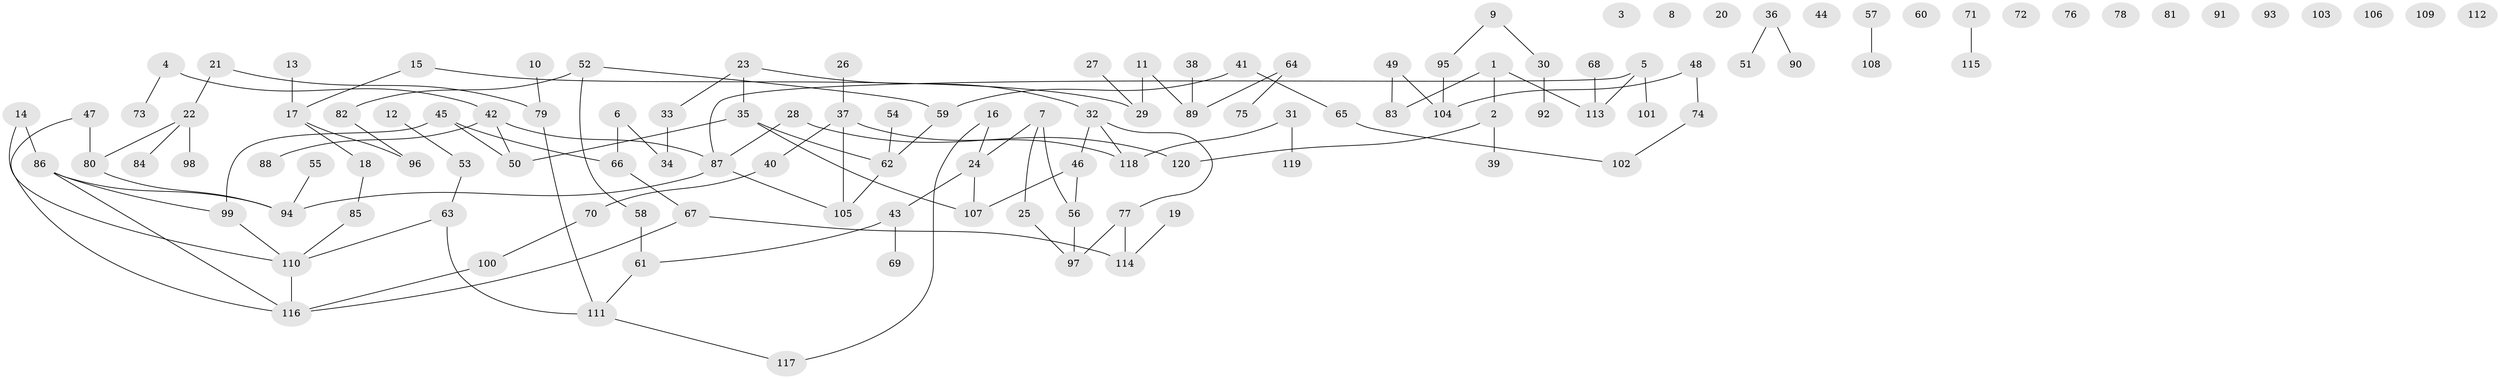 // coarse degree distribution, {4: 0.10714285714285714, 0: 0.20238095238095238, 2: 0.25, 3: 0.16666666666666666, 1: 0.21428571428571427, 5: 0.03571428571428571, 7: 0.011904761904761904, 8: 0.011904761904761904}
// Generated by graph-tools (version 1.1) at 2025/16/03/04/25 18:16:32]
// undirected, 120 vertices, 122 edges
graph export_dot {
graph [start="1"]
  node [color=gray90,style=filled];
  1;
  2;
  3;
  4;
  5;
  6;
  7;
  8;
  9;
  10;
  11;
  12;
  13;
  14;
  15;
  16;
  17;
  18;
  19;
  20;
  21;
  22;
  23;
  24;
  25;
  26;
  27;
  28;
  29;
  30;
  31;
  32;
  33;
  34;
  35;
  36;
  37;
  38;
  39;
  40;
  41;
  42;
  43;
  44;
  45;
  46;
  47;
  48;
  49;
  50;
  51;
  52;
  53;
  54;
  55;
  56;
  57;
  58;
  59;
  60;
  61;
  62;
  63;
  64;
  65;
  66;
  67;
  68;
  69;
  70;
  71;
  72;
  73;
  74;
  75;
  76;
  77;
  78;
  79;
  80;
  81;
  82;
  83;
  84;
  85;
  86;
  87;
  88;
  89;
  90;
  91;
  92;
  93;
  94;
  95;
  96;
  97;
  98;
  99;
  100;
  101;
  102;
  103;
  104;
  105;
  106;
  107;
  108;
  109;
  110;
  111;
  112;
  113;
  114;
  115;
  116;
  117;
  118;
  119;
  120;
  1 -- 2;
  1 -- 83;
  1 -- 113;
  2 -- 39;
  2 -- 120;
  4 -- 42;
  4 -- 73;
  5 -- 87;
  5 -- 101;
  5 -- 113;
  6 -- 34;
  6 -- 66;
  7 -- 24;
  7 -- 25;
  7 -- 56;
  9 -- 30;
  9 -- 95;
  10 -- 79;
  11 -- 29;
  11 -- 89;
  12 -- 53;
  13 -- 17;
  14 -- 86;
  14 -- 110;
  15 -- 17;
  15 -- 29;
  16 -- 24;
  16 -- 117;
  17 -- 18;
  17 -- 96;
  18 -- 85;
  19 -- 114;
  21 -- 22;
  21 -- 79;
  22 -- 80;
  22 -- 84;
  22 -- 98;
  23 -- 32;
  23 -- 33;
  23 -- 35;
  24 -- 43;
  24 -- 107;
  25 -- 97;
  26 -- 37;
  27 -- 29;
  28 -- 87;
  28 -- 120;
  30 -- 92;
  31 -- 118;
  31 -- 119;
  32 -- 46;
  32 -- 77;
  32 -- 118;
  33 -- 34;
  35 -- 50;
  35 -- 62;
  35 -- 107;
  36 -- 51;
  36 -- 90;
  37 -- 40;
  37 -- 105;
  37 -- 118;
  38 -- 89;
  40 -- 70;
  41 -- 59;
  41 -- 65;
  42 -- 50;
  42 -- 87;
  42 -- 88;
  43 -- 61;
  43 -- 69;
  45 -- 50;
  45 -- 66;
  45 -- 99;
  46 -- 56;
  46 -- 107;
  47 -- 80;
  47 -- 116;
  48 -- 74;
  48 -- 104;
  49 -- 83;
  49 -- 104;
  52 -- 58;
  52 -- 59;
  52 -- 82;
  53 -- 63;
  54 -- 62;
  55 -- 94;
  56 -- 97;
  57 -- 108;
  58 -- 61;
  59 -- 62;
  61 -- 111;
  62 -- 105;
  63 -- 110;
  63 -- 111;
  64 -- 75;
  64 -- 89;
  65 -- 102;
  66 -- 67;
  67 -- 114;
  67 -- 116;
  68 -- 113;
  70 -- 100;
  71 -- 115;
  74 -- 102;
  77 -- 97;
  77 -- 114;
  79 -- 111;
  80 -- 94;
  82 -- 96;
  85 -- 110;
  86 -- 94;
  86 -- 99;
  86 -- 116;
  87 -- 94;
  87 -- 105;
  95 -- 104;
  99 -- 110;
  100 -- 116;
  110 -- 116;
  111 -- 117;
}
